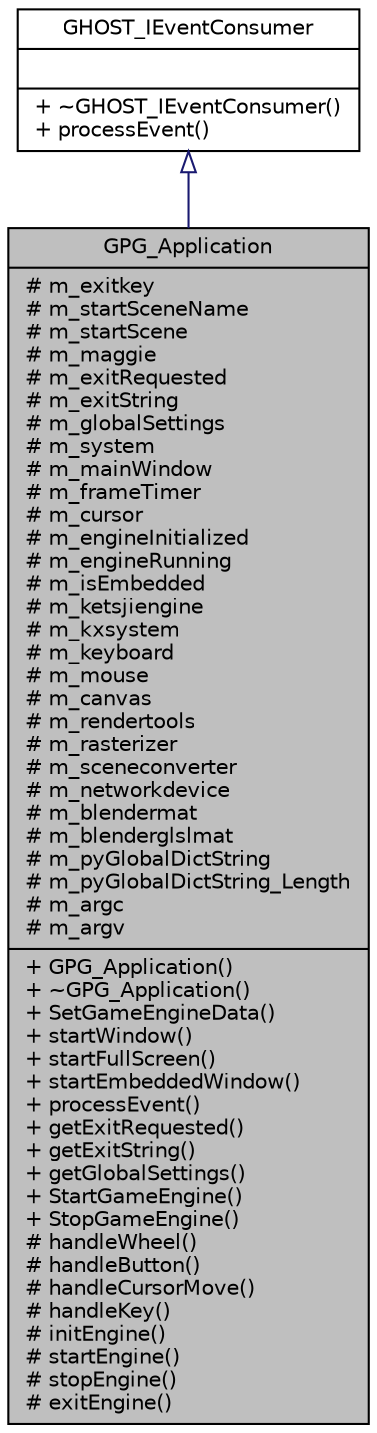 digraph G
{
  edge [fontname="Helvetica",fontsize="10",labelfontname="Helvetica",labelfontsize="10"];
  node [fontname="Helvetica",fontsize="10",shape=record];
  Node1 [label="{GPG_Application\n|# m_exitkey\l# m_startSceneName\l# m_startScene\l# m_maggie\l# m_exitRequested\l# m_exitString\l# m_globalSettings\l# m_system\l# m_mainWindow\l# m_frameTimer\l# m_cursor\l# m_engineInitialized\l# m_engineRunning\l# m_isEmbedded\l# m_ketsjiengine\l# m_kxsystem\l# m_keyboard\l# m_mouse\l# m_canvas\l# m_rendertools\l# m_rasterizer\l# m_sceneconverter\l# m_networkdevice\l# m_blendermat\l# m_blenderglslmat\l# m_pyGlobalDictString\l# m_pyGlobalDictString_Length\l# m_argc\l# m_argv\l|+ GPG_Application()\l+ ~GPG_Application()\l+ SetGameEngineData()\l+ startWindow()\l+ startFullScreen()\l+ startEmbeddedWindow()\l+ processEvent()\l+ getExitRequested()\l+ getExitString()\l+ getGlobalSettings()\l+ StartGameEngine()\l+ StopGameEngine()\l# handleWheel()\l# handleButton()\l# handleCursorMove()\l# handleKey()\l# initEngine()\l# startEngine()\l# stopEngine()\l# exitEngine()\l}",height=0.2,width=0.4,color="black", fillcolor="grey75", style="filled" fontcolor="black"];
  Node2 -> Node1 [dir=back,color="midnightblue",fontsize="10",style="solid",arrowtail="empty",fontname="Helvetica"];
  Node2 [label="{GHOST_IEventConsumer\n||+ ~GHOST_IEventConsumer()\l+ processEvent()\l}",height=0.2,width=0.4,color="black", fillcolor="white", style="filled",URL="$de/d83/classGHOST__IEventConsumer.html"];
}
